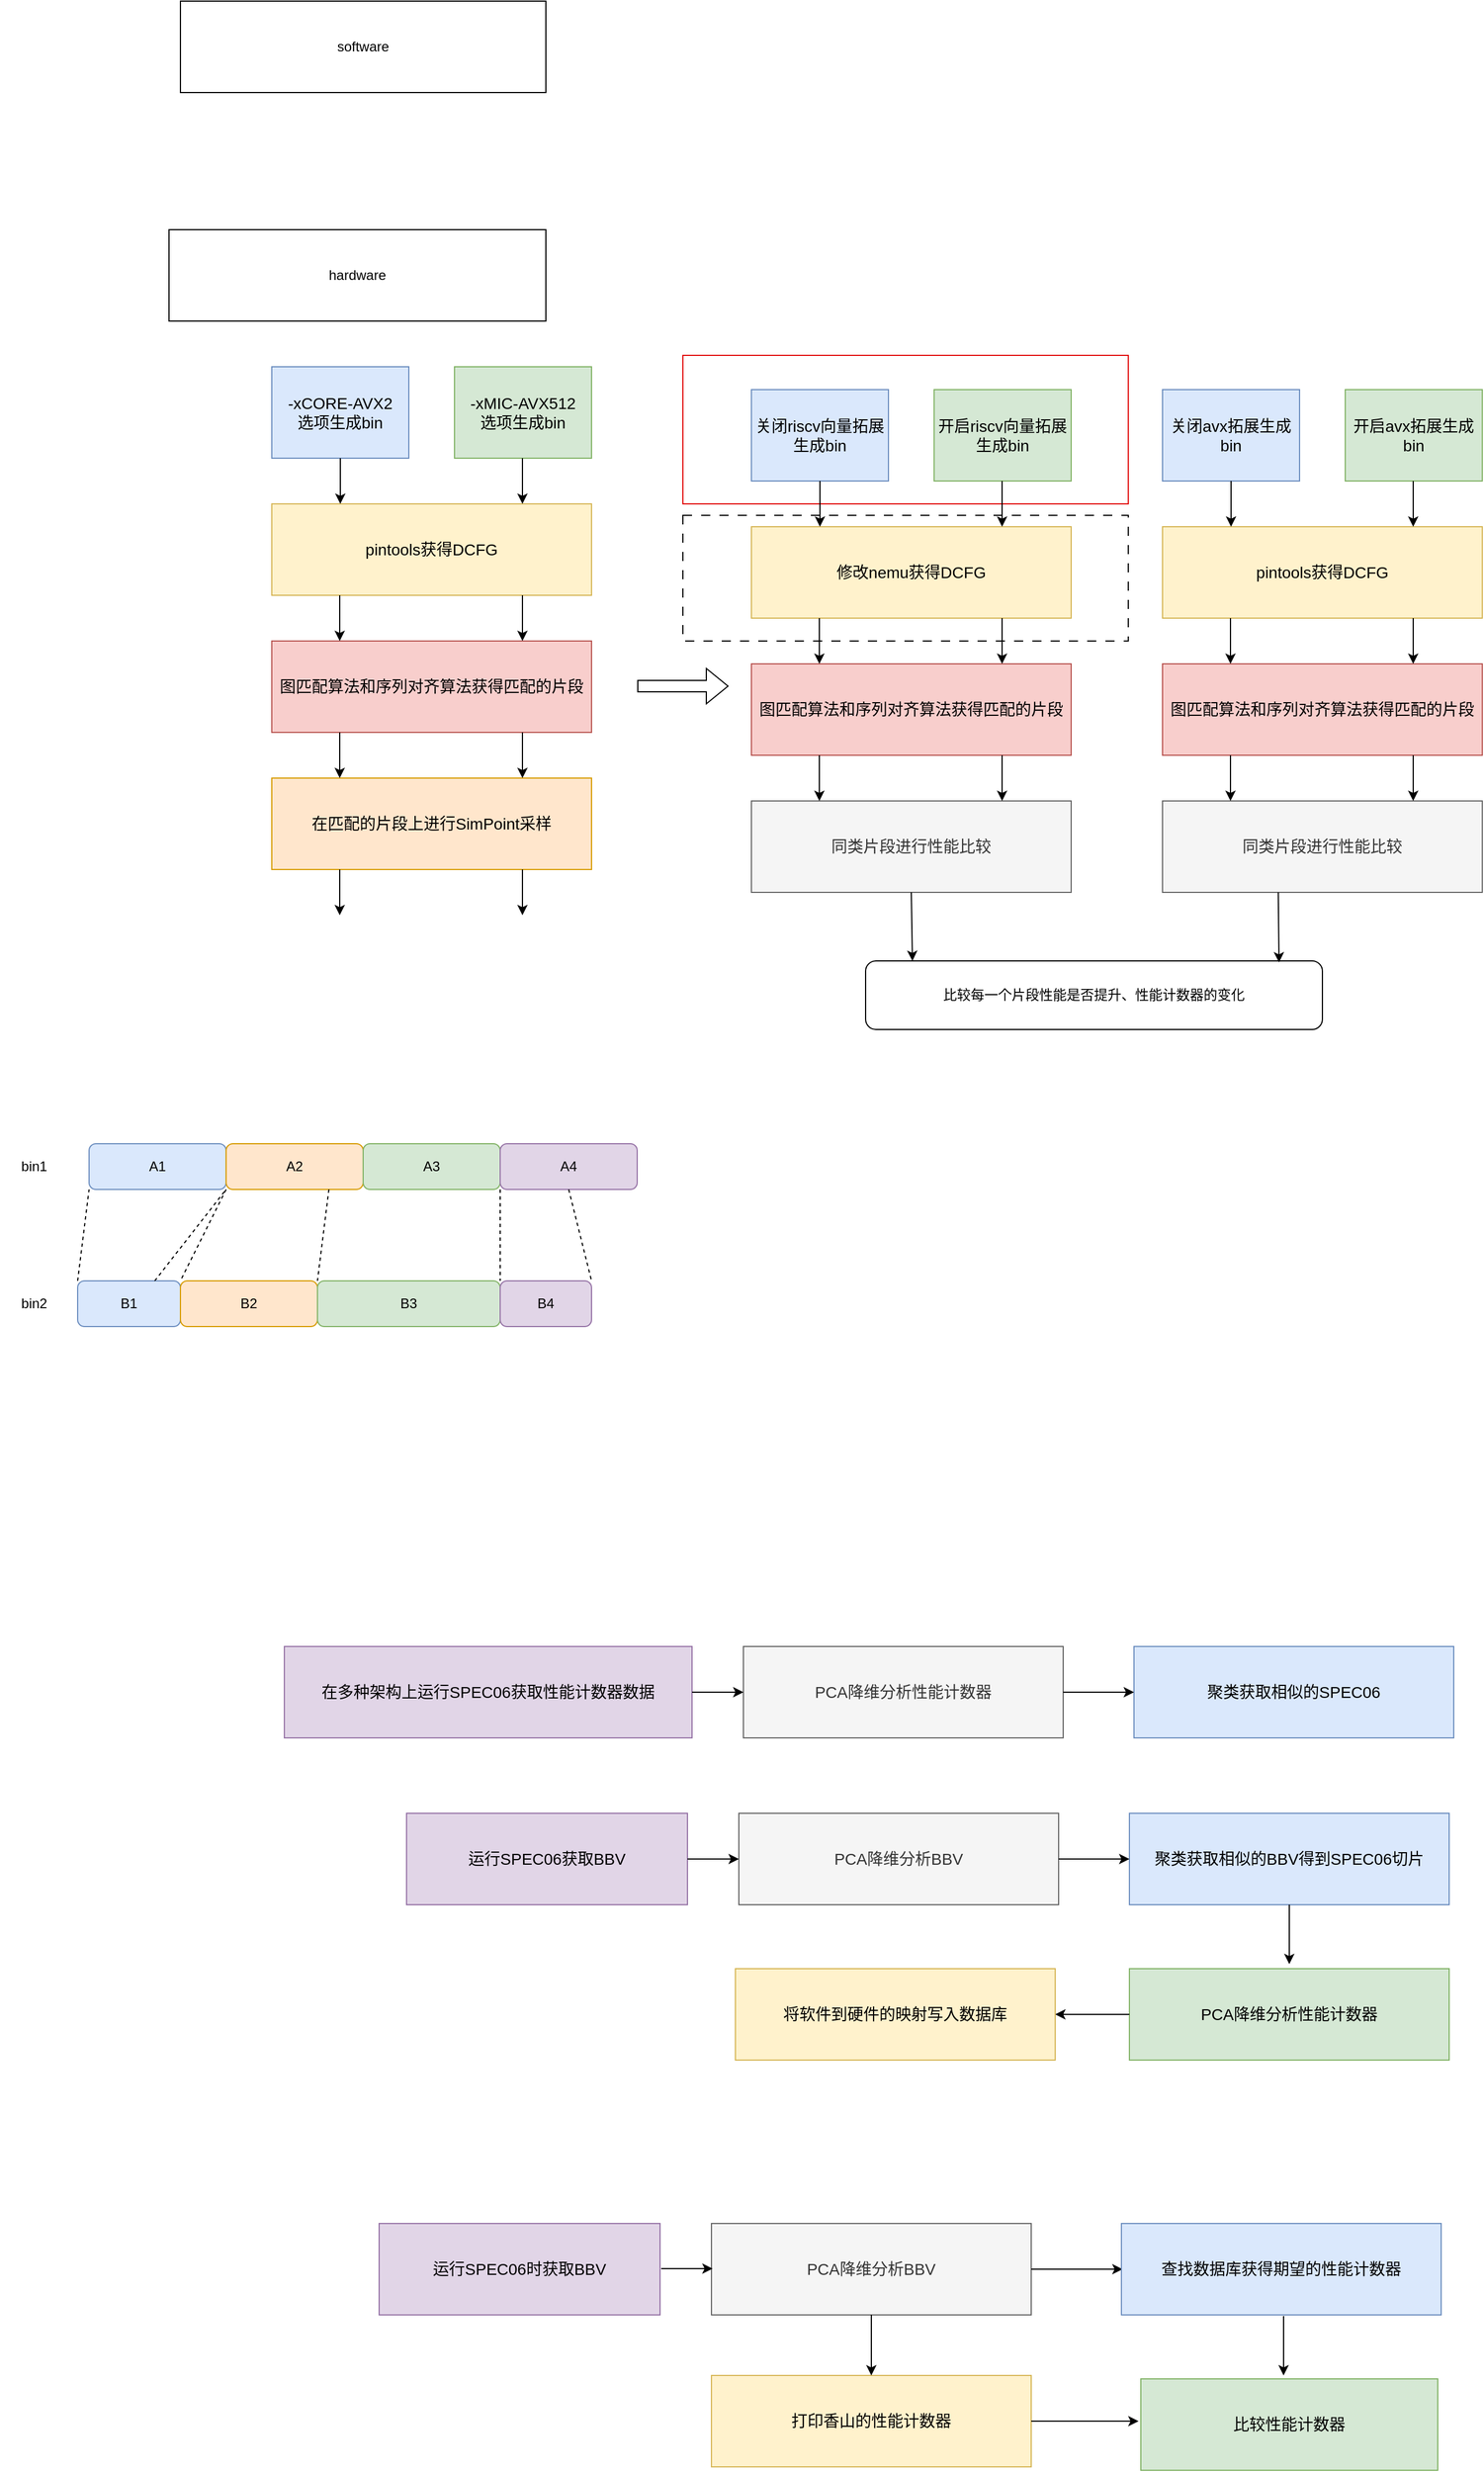 <mxfile version="24.8.6">
  <diagram name="第 1 页" id="i2iw0MnBpwWRf0WntCYD">
    <mxGraphModel dx="1972" dy="1853" grid="0" gridSize="10" guides="1" tooltips="1" connect="1" arrows="1" fold="1" page="0" pageScale="1" pageWidth="827" pageHeight="1169" math="0" shadow="0">
      <root>
        <mxCell id="0" />
        <mxCell id="1" parent="0" />
        <mxCell id="-V5eyxkP05oD3qSyahIk-59" value="" style="rounded=0;whiteSpace=wrap;html=1;strokeColor=#000000;dashed=1;dashPattern=8 8;" parent="1" vertex="1">
          <mxGeometry x="640" y="690" width="390" height="110" as="geometry" />
        </mxCell>
        <mxCell id="-V5eyxkP05oD3qSyahIk-57" value="" style="rounded=0;whiteSpace=wrap;html=1;strokeColor=#e10909;" parent="1" vertex="1">
          <mxGeometry x="640" y="550" width="390" height="130" as="geometry" />
        </mxCell>
        <mxCell id="-V5eyxkP05oD3qSyahIk-1" value="software" style="rounded=0;whiteSpace=wrap;html=1;" parent="1" vertex="1">
          <mxGeometry x="200" y="240" width="320" height="80" as="geometry" />
        </mxCell>
        <mxCell id="-V5eyxkP05oD3qSyahIk-2" value="hardware" style="rounded=0;whiteSpace=wrap;html=1;" parent="1" vertex="1">
          <mxGeometry x="190" y="440" width="330" height="80" as="geometry" />
        </mxCell>
        <mxCell id="-V5eyxkP05oD3qSyahIk-4" value="&lt;font style=&quot;font-size: 14px;&quot;&gt;pintools获得DCFG&lt;/font&gt;" style="rounded=0;whiteSpace=wrap;html=1;fillColor=#fff2cc;strokeColor=#d6b656;" parent="1" vertex="1">
          <mxGeometry x="280" y="680" width="280" height="80" as="geometry" />
        </mxCell>
        <mxCell id="-V5eyxkP05oD3qSyahIk-5" value="&lt;font style=&quot;font-size: 14px;&quot;&gt;-xCORE-AVX2&lt;/font&gt;&lt;div&gt;&lt;font style=&quot;font-size: 14px;&quot;&gt;选项&lt;/font&gt;&lt;span style=&quot;font-size: 14px; background-color: initial;&quot;&gt;生成bin&lt;/span&gt;&lt;/div&gt;" style="rounded=0;whiteSpace=wrap;html=1;fillColor=#dae8fc;strokeColor=#6c8ebf;" parent="1" vertex="1">
          <mxGeometry x="280" y="560" width="120" height="80" as="geometry" />
        </mxCell>
        <mxCell id="-V5eyxkP05oD3qSyahIk-6" value="&lt;font style=&quot;font-size: 14px;&quot;&gt;-xMIC-AVX512&lt;/font&gt;&lt;div style=&quot;font-size: 14px;&quot;&gt;&lt;font style=&quot;font-size: 14px;&quot;&gt;选项&lt;span style=&quot;background-color: initial;&quot;&gt;生成bin&lt;/span&gt;&lt;/font&gt;&lt;/div&gt;" style="rounded=0;whiteSpace=wrap;html=1;fillColor=#d5e8d4;strokeColor=#82b366;" parent="1" vertex="1">
          <mxGeometry x="440" y="560" width="120" height="80" as="geometry" />
        </mxCell>
        <mxCell id="-V5eyxkP05oD3qSyahIk-7" value="&lt;font style=&quot;font-size: 14px;&quot;&gt;图匹配算法和序列对齐算法获得匹配的片段&lt;/font&gt;" style="rounded=0;whiteSpace=wrap;html=1;fillColor=#f8cecc;strokeColor=#b85450;" parent="1" vertex="1">
          <mxGeometry x="280" y="800" width="280" height="80" as="geometry" />
        </mxCell>
        <mxCell id="-V5eyxkP05oD3qSyahIk-8" value="&lt;font style=&quot;font-size: 14px;&quot;&gt;在匹配的片段上进行SimPoint采样&lt;/font&gt;" style="rounded=0;whiteSpace=wrap;html=1;fillColor=#ffe6cc;strokeColor=#d79b00;" parent="1" vertex="1">
          <mxGeometry x="280" y="920" width="280" height="80" as="geometry" />
        </mxCell>
        <mxCell id="-V5eyxkP05oD3qSyahIk-10" value="&lt;font style=&quot;font-size: 14px;&quot;&gt;在多种架构上运行SPEC06获取性能计数器数据&lt;/font&gt;" style="rounded=0;whiteSpace=wrap;html=1;fillColor=#e1d5e7;strokeColor=#9673a6;" parent="1" vertex="1">
          <mxGeometry x="291" y="1680" width="357" height="80" as="geometry" />
        </mxCell>
        <mxCell id="-V5eyxkP05oD3qSyahIk-11" value="" style="endArrow=classic;html=1;rounded=0;exitX=0.5;exitY=1;exitDx=0;exitDy=0;" parent="1" source="-V5eyxkP05oD3qSyahIk-5" edge="1">
          <mxGeometry width="50" height="50" relative="1" as="geometry">
            <mxPoint x="420" y="710" as="sourcePoint" />
            <mxPoint x="340" y="680" as="targetPoint" />
          </mxGeometry>
        </mxCell>
        <mxCell id="-V5eyxkP05oD3qSyahIk-13" value="" style="endArrow=classic;html=1;rounded=0;exitX=0.5;exitY=1;exitDx=0;exitDy=0;" parent="1" edge="1">
          <mxGeometry width="50" height="50" relative="1" as="geometry">
            <mxPoint x="339.5" y="760" as="sourcePoint" />
            <mxPoint x="339.5" y="800" as="targetPoint" />
          </mxGeometry>
        </mxCell>
        <mxCell id="-V5eyxkP05oD3qSyahIk-16" value="" style="endArrow=classic;html=1;rounded=0;exitX=0.5;exitY=1;exitDx=0;exitDy=0;" parent="1" edge="1">
          <mxGeometry width="50" height="50" relative="1" as="geometry">
            <mxPoint x="499.5" y="640" as="sourcePoint" />
            <mxPoint x="499.5" y="680" as="targetPoint" />
          </mxGeometry>
        </mxCell>
        <mxCell id="-V5eyxkP05oD3qSyahIk-17" value="" style="endArrow=classic;html=1;rounded=0;exitX=0.5;exitY=1;exitDx=0;exitDy=0;" parent="1" edge="1">
          <mxGeometry width="50" height="50" relative="1" as="geometry">
            <mxPoint x="499.5" y="760" as="sourcePoint" />
            <mxPoint x="499.5" y="800" as="targetPoint" />
          </mxGeometry>
        </mxCell>
        <mxCell id="-V5eyxkP05oD3qSyahIk-18" value="" style="endArrow=classic;html=1;rounded=0;exitX=0.5;exitY=1;exitDx=0;exitDy=0;" parent="1" edge="1">
          <mxGeometry width="50" height="50" relative="1" as="geometry">
            <mxPoint x="339.5" y="880" as="sourcePoint" />
            <mxPoint x="339.5" y="920" as="targetPoint" />
          </mxGeometry>
        </mxCell>
        <mxCell id="-V5eyxkP05oD3qSyahIk-19" value="" style="endArrow=classic;html=1;rounded=0;exitX=0.5;exitY=1;exitDx=0;exitDy=0;" parent="1" edge="1">
          <mxGeometry width="50" height="50" relative="1" as="geometry">
            <mxPoint x="339.5" y="1000" as="sourcePoint" />
            <mxPoint x="339.5" y="1040" as="targetPoint" />
          </mxGeometry>
        </mxCell>
        <mxCell id="-V5eyxkP05oD3qSyahIk-20" value="" style="endArrow=classic;html=1;rounded=0;exitX=0.5;exitY=1;exitDx=0;exitDy=0;" parent="1" edge="1">
          <mxGeometry width="50" height="50" relative="1" as="geometry">
            <mxPoint x="499.5" y="880" as="sourcePoint" />
            <mxPoint x="499.5" y="920" as="targetPoint" />
          </mxGeometry>
        </mxCell>
        <mxCell id="-V5eyxkP05oD3qSyahIk-21" value="" style="endArrow=classic;html=1;rounded=0;exitX=0.5;exitY=1;exitDx=0;exitDy=0;" parent="1" edge="1">
          <mxGeometry width="50" height="50" relative="1" as="geometry">
            <mxPoint x="499.5" y="1000" as="sourcePoint" />
            <mxPoint x="499.5" y="1040" as="targetPoint" />
          </mxGeometry>
        </mxCell>
        <mxCell id="-V5eyxkP05oD3qSyahIk-23" value="A1" style="rounded=1;whiteSpace=wrap;html=1;fillColor=#dae8fc;strokeColor=#6c8ebf;" parent="1" vertex="1">
          <mxGeometry x="120" y="1240" width="120" height="40" as="geometry" />
        </mxCell>
        <mxCell id="-V5eyxkP05oD3qSyahIk-24" value="A2" style="rounded=1;whiteSpace=wrap;html=1;fillColor=#ffe6cc;strokeColor=#d79b00;" parent="1" vertex="1">
          <mxGeometry x="240" y="1240" width="120" height="40" as="geometry" />
        </mxCell>
        <mxCell id="-V5eyxkP05oD3qSyahIk-25" value="A3" style="rounded=1;whiteSpace=wrap;html=1;fillColor=#d5e8d4;strokeColor=#82b366;" parent="1" vertex="1">
          <mxGeometry x="360" y="1240" width="120" height="40" as="geometry" />
        </mxCell>
        <mxCell id="-V5eyxkP05oD3qSyahIk-26" value="A4" style="rounded=1;whiteSpace=wrap;html=1;fillColor=#e1d5e7;strokeColor=#9673a6;" parent="1" vertex="1">
          <mxGeometry x="480" y="1240" width="120" height="40" as="geometry" />
        </mxCell>
        <mxCell id="-V5eyxkP05oD3qSyahIk-27" value="B1" style="rounded=1;whiteSpace=wrap;html=1;fillColor=#dae8fc;strokeColor=#6c8ebf;" parent="1" vertex="1">
          <mxGeometry x="110" y="1360" width="90" height="40" as="geometry" />
        </mxCell>
        <mxCell id="-V5eyxkP05oD3qSyahIk-28" value="B2" style="rounded=1;whiteSpace=wrap;html=1;fillColor=#ffe6cc;strokeColor=#d79b00;" parent="1" vertex="1">
          <mxGeometry x="200" y="1360" width="120" height="40" as="geometry" />
        </mxCell>
        <mxCell id="-V5eyxkP05oD3qSyahIk-29" value="B3" style="rounded=1;whiteSpace=wrap;html=1;fillColor=#d5e8d4;strokeColor=#82b366;" parent="1" vertex="1">
          <mxGeometry x="320" y="1360" width="160" height="40" as="geometry" />
        </mxCell>
        <mxCell id="-V5eyxkP05oD3qSyahIk-33" value="B4" style="rounded=1;whiteSpace=wrap;html=1;fillColor=#e1d5e7;strokeColor=#9673a6;" parent="1" vertex="1">
          <mxGeometry x="480" y="1360" width="80" height="40" as="geometry" />
        </mxCell>
        <mxCell id="-V5eyxkP05oD3qSyahIk-34" value="" style="endArrow=none;dashed=1;html=1;rounded=0;exitX=0;exitY=0;exitDx=0;exitDy=0;entryX=0;entryY=1;entryDx=0;entryDy=0;" parent="1" source="-V5eyxkP05oD3qSyahIk-27" target="-V5eyxkP05oD3qSyahIk-23" edge="1">
          <mxGeometry width="50" height="50" relative="1" as="geometry">
            <mxPoint x="420" y="1200" as="sourcePoint" />
            <mxPoint x="470" y="1150" as="targetPoint" />
          </mxGeometry>
        </mxCell>
        <mxCell id="-V5eyxkP05oD3qSyahIk-35" value="" style="endArrow=none;dashed=1;html=1;rounded=0;exitX=0.75;exitY=0;exitDx=0;exitDy=0;entryX=0;entryY=1;entryDx=0;entryDy=0;" parent="1" source="-V5eyxkP05oD3qSyahIk-27" target="-V5eyxkP05oD3qSyahIk-24" edge="1">
          <mxGeometry width="50" height="50" relative="1" as="geometry">
            <mxPoint x="420" y="1200" as="sourcePoint" />
            <mxPoint x="470" y="1150" as="targetPoint" />
          </mxGeometry>
        </mxCell>
        <mxCell id="-V5eyxkP05oD3qSyahIk-38" value="" style="endArrow=none;dashed=1;html=1;rounded=0;exitX=1;exitY=1;exitDx=0;exitDy=0;entryX=0;entryY=0;entryDx=0;entryDy=0;" parent="1" source="-V5eyxkP05oD3qSyahIk-25" target="-V5eyxkP05oD3qSyahIk-33" edge="1">
          <mxGeometry width="50" height="50" relative="1" as="geometry">
            <mxPoint x="420" y="1200" as="sourcePoint" />
            <mxPoint x="470" y="1150" as="targetPoint" />
          </mxGeometry>
        </mxCell>
        <mxCell id="-V5eyxkP05oD3qSyahIk-39" value="" style="endArrow=none;dashed=1;html=1;rounded=0;exitX=0.5;exitY=1;exitDx=0;exitDy=0;entryX=1;entryY=0;entryDx=0;entryDy=0;" parent="1" source="-V5eyxkP05oD3qSyahIk-26" target="-V5eyxkP05oD3qSyahIk-33" edge="1">
          <mxGeometry width="50" height="50" relative="1" as="geometry">
            <mxPoint x="420" y="1200" as="sourcePoint" />
            <mxPoint x="470" y="1150" as="targetPoint" />
          </mxGeometry>
        </mxCell>
        <mxCell id="-V5eyxkP05oD3qSyahIk-40" value="bin1" style="text;html=1;align=center;verticalAlign=middle;whiteSpace=wrap;rounded=0;" parent="1" vertex="1">
          <mxGeometry x="42" y="1245" width="60" height="30" as="geometry" />
        </mxCell>
        <mxCell id="-V5eyxkP05oD3qSyahIk-41" value="bin2" style="text;html=1;align=center;verticalAlign=middle;whiteSpace=wrap;rounded=0;" parent="1" vertex="1">
          <mxGeometry x="42" y="1365" width="60" height="30" as="geometry" />
        </mxCell>
        <mxCell id="-V5eyxkP05oD3qSyahIk-42" value="" style="shape=flexArrow;endArrow=classic;html=1;rounded=0;" parent="1" edge="1">
          <mxGeometry width="50" height="50" relative="1" as="geometry">
            <mxPoint x="600" y="839.5" as="sourcePoint" />
            <mxPoint x="680" y="839.5" as="targetPoint" />
          </mxGeometry>
        </mxCell>
        <mxCell id="-V5eyxkP05oD3qSyahIk-43" value="&lt;span style=&quot;font-size: 14px;&quot;&gt;修改nemu获得DCFG&lt;/span&gt;" style="rounded=0;whiteSpace=wrap;html=1;fillColor=#fff2cc;strokeColor=#d6b656;" parent="1" vertex="1">
          <mxGeometry x="700" y="700" width="280" height="80" as="geometry" />
        </mxCell>
        <mxCell id="-V5eyxkP05oD3qSyahIk-44" value="&lt;span style=&quot;font-size: 14px;&quot;&gt;关闭riscv向量拓展生成bin&lt;/span&gt;" style="rounded=0;whiteSpace=wrap;html=1;fillColor=#dae8fc;strokeColor=#6c8ebf;" parent="1" vertex="1">
          <mxGeometry x="700" y="580" width="120" height="80" as="geometry" />
        </mxCell>
        <mxCell id="-V5eyxkP05oD3qSyahIk-45" value="&lt;span style=&quot;font-size: 14px;&quot;&gt;开启riscv向量拓展生成bin&lt;/span&gt;" style="rounded=0;whiteSpace=wrap;html=1;fillColor=#d5e8d4;strokeColor=#82b366;" parent="1" vertex="1">
          <mxGeometry x="860" y="580" width="120" height="80" as="geometry" />
        </mxCell>
        <mxCell id="-V5eyxkP05oD3qSyahIk-46" value="&lt;font style=&quot;font-size: 14px;&quot;&gt;图匹配算法和序列对齐算法获得匹配的片段&lt;/font&gt;" style="rounded=0;whiteSpace=wrap;html=1;fillColor=#f8cecc;strokeColor=#b85450;" parent="1" vertex="1">
          <mxGeometry x="700" y="820" width="280" height="80" as="geometry" />
        </mxCell>
        <mxCell id="-V5eyxkP05oD3qSyahIk-47" value="&lt;span style=&quot;font-size: 14px;&quot;&gt;同类片段进行性能比较&lt;/span&gt;" style="rounded=0;whiteSpace=wrap;html=1;fillColor=#f5f5f5;strokeColor=#666666;fontColor=#333333;" parent="1" vertex="1">
          <mxGeometry x="700" y="940" width="280" height="80" as="geometry" />
        </mxCell>
        <mxCell id="-V5eyxkP05oD3qSyahIk-49" value="" style="endArrow=classic;html=1;rounded=0;exitX=0.5;exitY=1;exitDx=0;exitDy=0;" parent="1" source="-V5eyxkP05oD3qSyahIk-44" edge="1">
          <mxGeometry width="50" height="50" relative="1" as="geometry">
            <mxPoint x="840" y="730" as="sourcePoint" />
            <mxPoint x="760" y="700" as="targetPoint" />
          </mxGeometry>
        </mxCell>
        <mxCell id="-V5eyxkP05oD3qSyahIk-50" value="" style="endArrow=classic;html=1;rounded=0;exitX=0.5;exitY=1;exitDx=0;exitDy=0;" parent="1" edge="1">
          <mxGeometry width="50" height="50" relative="1" as="geometry">
            <mxPoint x="759.5" y="780" as="sourcePoint" />
            <mxPoint x="759.5" y="820" as="targetPoint" />
          </mxGeometry>
        </mxCell>
        <mxCell id="-V5eyxkP05oD3qSyahIk-51" value="" style="endArrow=classic;html=1;rounded=0;exitX=0.5;exitY=1;exitDx=0;exitDy=0;" parent="1" edge="1">
          <mxGeometry width="50" height="50" relative="1" as="geometry">
            <mxPoint x="919.5" y="660" as="sourcePoint" />
            <mxPoint x="919.5" y="700" as="targetPoint" />
          </mxGeometry>
        </mxCell>
        <mxCell id="-V5eyxkP05oD3qSyahIk-52" value="" style="endArrow=classic;html=1;rounded=0;exitX=0.5;exitY=1;exitDx=0;exitDy=0;" parent="1" edge="1">
          <mxGeometry width="50" height="50" relative="1" as="geometry">
            <mxPoint x="919.5" y="780" as="sourcePoint" />
            <mxPoint x="919.5" y="820" as="targetPoint" />
          </mxGeometry>
        </mxCell>
        <mxCell id="-V5eyxkP05oD3qSyahIk-53" value="" style="endArrow=classic;html=1;rounded=0;exitX=0.5;exitY=1;exitDx=0;exitDy=0;" parent="1" edge="1">
          <mxGeometry width="50" height="50" relative="1" as="geometry">
            <mxPoint x="759.5" y="900" as="sourcePoint" />
            <mxPoint x="759.5" y="940" as="targetPoint" />
          </mxGeometry>
        </mxCell>
        <mxCell id="-V5eyxkP05oD3qSyahIk-55" value="" style="endArrow=classic;html=1;rounded=0;exitX=0.5;exitY=1;exitDx=0;exitDy=0;" parent="1" edge="1">
          <mxGeometry width="50" height="50" relative="1" as="geometry">
            <mxPoint x="919.5" y="900" as="sourcePoint" />
            <mxPoint x="919.5" y="940" as="targetPoint" />
          </mxGeometry>
        </mxCell>
        <mxCell id="-V5eyxkP05oD3qSyahIk-62" value="&lt;span style=&quot;font-size: 14px;&quot;&gt;pintools获得DCFG&lt;/span&gt;" style="rounded=0;whiteSpace=wrap;html=1;fillColor=#fff2cc;strokeColor=#d6b656;" parent="1" vertex="1">
          <mxGeometry x="1060" y="700" width="280" height="80" as="geometry" />
        </mxCell>
        <mxCell id="-V5eyxkP05oD3qSyahIk-63" value="&lt;span style=&quot;font-size: 14px;&quot;&gt;关闭avx拓展生成bin&lt;/span&gt;" style="rounded=0;whiteSpace=wrap;html=1;fillColor=#dae8fc;strokeColor=#6c8ebf;" parent="1" vertex="1">
          <mxGeometry x="1060" y="580" width="120" height="80" as="geometry" />
        </mxCell>
        <mxCell id="-V5eyxkP05oD3qSyahIk-64" value="&lt;span style=&quot;font-size: 14px;&quot;&gt;开启avx拓展生成bin&lt;/span&gt;" style="rounded=0;whiteSpace=wrap;html=1;fillColor=#d5e8d4;strokeColor=#82b366;" parent="1" vertex="1">
          <mxGeometry x="1220" y="580" width="120" height="80" as="geometry" />
        </mxCell>
        <mxCell id="-V5eyxkP05oD3qSyahIk-65" value="&lt;font style=&quot;font-size: 14px;&quot;&gt;图匹配算法和序列对齐算法获得匹配的片段&lt;/font&gt;" style="rounded=0;whiteSpace=wrap;html=1;fillColor=#f8cecc;strokeColor=#b85450;" parent="1" vertex="1">
          <mxGeometry x="1060" y="820" width="280" height="80" as="geometry" />
        </mxCell>
        <mxCell id="-V5eyxkP05oD3qSyahIk-66" value="&lt;span style=&quot;font-size: 14px;&quot;&gt;同类片段进行性能比较&lt;/span&gt;" style="rounded=0;whiteSpace=wrap;html=1;fillColor=#f5f5f5;strokeColor=#666666;fontColor=#333333;" parent="1" vertex="1">
          <mxGeometry x="1060" y="940" width="280" height="80" as="geometry" />
        </mxCell>
        <mxCell id="-V5eyxkP05oD3qSyahIk-67" value="" style="endArrow=classic;html=1;rounded=0;exitX=0.5;exitY=1;exitDx=0;exitDy=0;" parent="1" source="-V5eyxkP05oD3qSyahIk-63" edge="1">
          <mxGeometry width="50" height="50" relative="1" as="geometry">
            <mxPoint x="1200" y="730" as="sourcePoint" />
            <mxPoint x="1120" y="700" as="targetPoint" />
          </mxGeometry>
        </mxCell>
        <mxCell id="-V5eyxkP05oD3qSyahIk-68" value="" style="endArrow=classic;html=1;rounded=0;exitX=0.5;exitY=1;exitDx=0;exitDy=0;" parent="1" edge="1">
          <mxGeometry width="50" height="50" relative="1" as="geometry">
            <mxPoint x="1119.5" y="780" as="sourcePoint" />
            <mxPoint x="1119.5" y="820" as="targetPoint" />
          </mxGeometry>
        </mxCell>
        <mxCell id="-V5eyxkP05oD3qSyahIk-69" value="" style="endArrow=classic;html=1;rounded=0;exitX=0.5;exitY=1;exitDx=0;exitDy=0;" parent="1" edge="1">
          <mxGeometry width="50" height="50" relative="1" as="geometry">
            <mxPoint x="1279.5" y="660" as="sourcePoint" />
            <mxPoint x="1279.5" y="700" as="targetPoint" />
          </mxGeometry>
        </mxCell>
        <mxCell id="-V5eyxkP05oD3qSyahIk-70" value="" style="endArrow=classic;html=1;rounded=0;exitX=0.5;exitY=1;exitDx=0;exitDy=0;" parent="1" edge="1">
          <mxGeometry width="50" height="50" relative="1" as="geometry">
            <mxPoint x="1279.5" y="780" as="sourcePoint" />
            <mxPoint x="1279.5" y="820" as="targetPoint" />
          </mxGeometry>
        </mxCell>
        <mxCell id="-V5eyxkP05oD3qSyahIk-71" value="" style="endArrow=classic;html=1;rounded=0;exitX=0.5;exitY=1;exitDx=0;exitDy=0;" parent="1" edge="1">
          <mxGeometry width="50" height="50" relative="1" as="geometry">
            <mxPoint x="1119.5" y="900" as="sourcePoint" />
            <mxPoint x="1119.5" y="940" as="targetPoint" />
          </mxGeometry>
        </mxCell>
        <mxCell id="-V5eyxkP05oD3qSyahIk-72" value="" style="endArrow=classic;html=1;rounded=0;exitX=0.5;exitY=1;exitDx=0;exitDy=0;" parent="1" edge="1">
          <mxGeometry width="50" height="50" relative="1" as="geometry">
            <mxPoint x="1279.5" y="900" as="sourcePoint" />
            <mxPoint x="1279.5" y="940" as="targetPoint" />
          </mxGeometry>
        </mxCell>
        <mxCell id="-V5eyxkP05oD3qSyahIk-74" value="比较每一个片段性能是否提升、性能计数器的变化" style="rounded=1;whiteSpace=wrap;html=1;" parent="1" vertex="1">
          <mxGeometry x="800" y="1080" width="400" height="60" as="geometry" />
        </mxCell>
        <mxCell id="-V5eyxkP05oD3qSyahIk-75" value="" style="endArrow=classic;html=1;rounded=0;exitX=0.5;exitY=1;exitDx=0;exitDy=0;" parent="1" source="-V5eyxkP05oD3qSyahIk-47" edge="1">
          <mxGeometry width="50" height="50" relative="1" as="geometry">
            <mxPoint x="910" y="910" as="sourcePoint" />
            <mxPoint x="841" y="1080" as="targetPoint" />
          </mxGeometry>
        </mxCell>
        <mxCell id="-V5eyxkP05oD3qSyahIk-76" value="" style="endArrow=classic;html=1;rounded=0;exitX=0.362;exitY=1;exitDx=0;exitDy=0;exitPerimeter=0;entryX=0.905;entryY=0.022;entryDx=0;entryDy=0;entryPerimeter=0;" parent="1" source="-V5eyxkP05oD3qSyahIk-66" target="-V5eyxkP05oD3qSyahIk-74" edge="1">
          <mxGeometry width="50" height="50" relative="1" as="geometry">
            <mxPoint x="910" y="910" as="sourcePoint" />
            <mxPoint x="960" y="860" as="targetPoint" />
          </mxGeometry>
        </mxCell>
        <mxCell id="-V5eyxkP05oD3qSyahIk-77" value="" style="endArrow=none;dashed=1;html=1;rounded=0;exitX=0;exitY=1;exitDx=0;exitDy=0;entryX=0;entryY=0;entryDx=0;entryDy=0;" parent="1" source="-V5eyxkP05oD3qSyahIk-24" target="-V5eyxkP05oD3qSyahIk-28" edge="1">
          <mxGeometry width="50" height="50" relative="1" as="geometry">
            <mxPoint x="569" y="1058" as="sourcePoint" />
            <mxPoint x="619" y="1008" as="targetPoint" />
          </mxGeometry>
        </mxCell>
        <mxCell id="-V5eyxkP05oD3qSyahIk-78" value="" style="endArrow=none;dashed=1;html=1;rounded=0;exitX=0.75;exitY=1;exitDx=0;exitDy=0;entryX=1;entryY=0;entryDx=0;entryDy=0;" parent="1" source="-V5eyxkP05oD3qSyahIk-24" target="-V5eyxkP05oD3qSyahIk-28" edge="1">
          <mxGeometry width="50" height="50" relative="1" as="geometry">
            <mxPoint x="250" y="1290" as="sourcePoint" />
            <mxPoint x="210" y="1370" as="targetPoint" />
          </mxGeometry>
        </mxCell>
        <mxCell id="zMGi11s-x-DDY7156axo-2" value="&lt;span style=&quot;font-size: 14px;&quot;&gt;PCA降维分析性能计数器&lt;/span&gt;" style="rounded=0;whiteSpace=wrap;html=1;fillColor=#f5f5f5;strokeColor=#666666;fontColor=#333333;" vertex="1" parent="1">
          <mxGeometry x="693" y="1680" width="280" height="80" as="geometry" />
        </mxCell>
        <mxCell id="zMGi11s-x-DDY7156axo-3" value="&lt;span style=&quot;font-size: 14px;&quot;&gt;聚类获取相似的SPEC06&lt;/span&gt;" style="rounded=0;whiteSpace=wrap;html=1;fillColor=#dae8fc;strokeColor=#6c8ebf;" vertex="1" parent="1">
          <mxGeometry x="1035" y="1680" width="280" height="80" as="geometry" />
        </mxCell>
        <mxCell id="zMGi11s-x-DDY7156axo-4" value="&lt;font style=&quot;font-size: 14px;&quot;&gt;运行SPEC06获取BBV&lt;/font&gt;" style="rounded=0;whiteSpace=wrap;html=1;fillColor=#e1d5e7;strokeColor=#9673a6;" vertex="1" parent="1">
          <mxGeometry x="398" y="1826" width="246" height="80" as="geometry" />
        </mxCell>
        <mxCell id="zMGi11s-x-DDY7156axo-5" value="&lt;span style=&quot;font-size: 14px;&quot;&gt;PCA降维分析BBV&lt;/span&gt;" style="rounded=0;whiteSpace=wrap;html=1;fillColor=#f5f5f5;strokeColor=#666666;fontColor=#333333;" vertex="1" parent="1">
          <mxGeometry x="689" y="1826" width="280" height="80" as="geometry" />
        </mxCell>
        <mxCell id="zMGi11s-x-DDY7156axo-6" value="&lt;span style=&quot;font-size: 14px;&quot;&gt;聚类获取相似的BBV得到SPEC06切片&lt;/span&gt;" style="rounded=0;whiteSpace=wrap;html=1;fillColor=#dae8fc;strokeColor=#6c8ebf;" vertex="1" parent="1">
          <mxGeometry x="1031" y="1826" width="280" height="80" as="geometry" />
        </mxCell>
        <mxCell id="zMGi11s-x-DDY7156axo-7" value="" style="endArrow=classic;html=1;rounded=0;exitX=1;exitY=0.5;exitDx=0;exitDy=0;entryX=0;entryY=0.5;entryDx=0;entryDy=0;" edge="1" parent="1" source="-V5eyxkP05oD3qSyahIk-10" target="zMGi11s-x-DDY7156axo-2">
          <mxGeometry width="50" height="50" relative="1" as="geometry">
            <mxPoint x="794" y="1656" as="sourcePoint" />
            <mxPoint x="844" y="1606" as="targetPoint" />
          </mxGeometry>
        </mxCell>
        <mxCell id="zMGi11s-x-DDY7156axo-8" value="" style="endArrow=classic;html=1;rounded=0;exitX=1;exitY=0.5;exitDx=0;exitDy=0;entryX=0;entryY=0.5;entryDx=0;entryDy=0;" edge="1" parent="1" source="zMGi11s-x-DDY7156axo-2" target="zMGi11s-x-DDY7156axo-3">
          <mxGeometry width="50" height="50" relative="1" as="geometry">
            <mxPoint x="794" y="1656" as="sourcePoint" />
            <mxPoint x="844" y="1606" as="targetPoint" />
          </mxGeometry>
        </mxCell>
        <mxCell id="zMGi11s-x-DDY7156axo-9" value="" style="endArrow=classic;html=1;rounded=0;exitX=1;exitY=0.5;exitDx=0;exitDy=0;entryX=0;entryY=0.5;entryDx=0;entryDy=0;" edge="1" parent="1" source="zMGi11s-x-DDY7156axo-4" target="zMGi11s-x-DDY7156axo-5">
          <mxGeometry width="50" height="50" relative="1" as="geometry">
            <mxPoint x="794" y="1656" as="sourcePoint" />
            <mxPoint x="844" y="1606" as="targetPoint" />
          </mxGeometry>
        </mxCell>
        <mxCell id="zMGi11s-x-DDY7156axo-10" value="" style="endArrow=classic;html=1;rounded=0;exitX=1;exitY=0.5;exitDx=0;exitDy=0;entryX=0;entryY=0.5;entryDx=0;entryDy=0;" edge="1" parent="1" source="zMGi11s-x-DDY7156axo-5" target="zMGi11s-x-DDY7156axo-6">
          <mxGeometry width="50" height="50" relative="1" as="geometry">
            <mxPoint x="794" y="1656" as="sourcePoint" />
            <mxPoint x="844" y="1606" as="targetPoint" />
          </mxGeometry>
        </mxCell>
        <mxCell id="zMGi11s-x-DDY7156axo-11" value="" style="endArrow=classic;html=1;rounded=0;exitX=0.5;exitY=1;exitDx=0;exitDy=0;" edge="1" parent="1" source="zMGi11s-x-DDY7156axo-6">
          <mxGeometry width="50" height="50" relative="1" as="geometry">
            <mxPoint x="794" y="1656" as="sourcePoint" />
            <mxPoint x="1171" y="1958" as="targetPoint" />
          </mxGeometry>
        </mxCell>
        <mxCell id="zMGi11s-x-DDY7156axo-12" value="&lt;span style=&quot;font-size: 14px;&quot;&gt;PCA降维分析性能计数器&lt;/span&gt;" style="rounded=0;whiteSpace=wrap;html=1;fillColor=#d5e8d4;strokeColor=#82b366;" vertex="1" parent="1">
          <mxGeometry x="1031" y="1962" width="280" height="80" as="geometry" />
        </mxCell>
        <mxCell id="zMGi11s-x-DDY7156axo-13" value="" style="endArrow=classic;html=1;rounded=0;exitX=0;exitY=0.5;exitDx=0;exitDy=0;" edge="1" parent="1" source="zMGi11s-x-DDY7156axo-12" target="zMGi11s-x-DDY7156axo-14">
          <mxGeometry width="50" height="50" relative="1" as="geometry">
            <mxPoint x="794" y="1656" as="sourcePoint" />
            <mxPoint x="844" y="1606" as="targetPoint" />
          </mxGeometry>
        </mxCell>
        <mxCell id="zMGi11s-x-DDY7156axo-14" value="&lt;span style=&quot;font-size: 14px;&quot;&gt;将软件到硬件的映射写入数据库&lt;/span&gt;" style="rounded=0;whiteSpace=wrap;html=1;fillColor=#fff2cc;strokeColor=#d6b656;" vertex="1" parent="1">
          <mxGeometry x="686" y="1962" width="280" height="80" as="geometry" />
        </mxCell>
        <mxCell id="zMGi11s-x-DDY7156axo-15" value="&lt;font style=&quot;font-size: 14px;&quot;&gt;运行SPEC06时获取BBV&lt;/font&gt;" style="rounded=0;whiteSpace=wrap;html=1;fillColor=#e1d5e7;strokeColor=#9673a6;" vertex="1" parent="1">
          <mxGeometry x="374" y="2185" width="246" height="80" as="geometry" />
        </mxCell>
        <mxCell id="zMGi11s-x-DDY7156axo-17" value="&lt;span style=&quot;font-size: 14px;&quot;&gt;PCA降维分析BBV&lt;/span&gt;" style="rounded=0;whiteSpace=wrap;html=1;fillColor=#f5f5f5;strokeColor=#666666;fontColor=#333333;" vertex="1" parent="1">
          <mxGeometry x="665" y="2185" width="280" height="80" as="geometry" />
        </mxCell>
        <mxCell id="zMGi11s-x-DDY7156axo-18" value="" style="endArrow=classic;html=1;rounded=0;exitX=1;exitY=0.5;exitDx=0;exitDy=0;" edge="1" parent="1" source="zMGi11s-x-DDY7156axo-17">
          <mxGeometry width="50" height="50" relative="1" as="geometry">
            <mxPoint x="794" y="1989" as="sourcePoint" />
            <mxPoint x="1025" y="2225" as="targetPoint" />
          </mxGeometry>
        </mxCell>
        <mxCell id="zMGi11s-x-DDY7156axo-19" value="&lt;span style=&quot;font-size: 14px;&quot;&gt;查找数据库获得期望的性能计数器&lt;/span&gt;" style="rounded=0;whiteSpace=wrap;html=1;fillColor=#dae8fc;strokeColor=#6c8ebf;" vertex="1" parent="1">
          <mxGeometry x="1024" y="2185" width="280" height="80" as="geometry" />
        </mxCell>
        <mxCell id="zMGi11s-x-DDY7156axo-20" value="&lt;span style=&quot;font-size: 14px;&quot;&gt;打印香山的性能计数器&lt;/span&gt;" style="rounded=0;whiteSpace=wrap;html=1;fillColor=#fff2cc;strokeColor=#d6b656;" vertex="1" parent="1">
          <mxGeometry x="665" y="2318" width="280" height="80" as="geometry" />
        </mxCell>
        <mxCell id="zMGi11s-x-DDY7156axo-21" value="" style="endArrow=classic;html=1;rounded=0;exitX=0.5;exitY=1;exitDx=0;exitDy=0;entryX=0.5;entryY=0;entryDx=0;entryDy=0;" edge="1" parent="1" source="zMGi11s-x-DDY7156axo-17" target="zMGi11s-x-DDY7156axo-20">
          <mxGeometry width="50" height="50" relative="1" as="geometry">
            <mxPoint x="794" y="1989" as="sourcePoint" />
            <mxPoint x="844" y="1939" as="targetPoint" />
          </mxGeometry>
        </mxCell>
        <mxCell id="zMGi11s-x-DDY7156axo-22" value="" style="endArrow=classic;html=1;rounded=0;exitX=1;exitY=0.5;exitDx=0;exitDy=0;entryX=0;entryY=0.5;entryDx=0;entryDy=0;" edge="1" parent="1">
          <mxGeometry width="50" height="50" relative="1" as="geometry">
            <mxPoint x="621" y="2224.5" as="sourcePoint" />
            <mxPoint x="666" y="2224.5" as="targetPoint" />
          </mxGeometry>
        </mxCell>
        <mxCell id="zMGi11s-x-DDY7156axo-23" value="" style="endArrow=classic;html=1;rounded=0;exitX=1;exitY=0.5;exitDx=0;exitDy=0;" edge="1" parent="1" source="zMGi11s-x-DDY7156axo-20">
          <mxGeometry width="50" height="50" relative="1" as="geometry">
            <mxPoint x="794" y="1989" as="sourcePoint" />
            <mxPoint x="1039" y="2358" as="targetPoint" />
          </mxGeometry>
        </mxCell>
        <mxCell id="zMGi11s-x-DDY7156axo-25" value="&lt;span style=&quot;font-size: 14px;&quot;&gt;比较性能计数器&lt;/span&gt;" style="rounded=0;whiteSpace=wrap;html=1;fillColor=#d5e8d4;strokeColor=#82b366;" vertex="1" parent="1">
          <mxGeometry x="1041" y="2321" width="260" height="80" as="geometry" />
        </mxCell>
        <mxCell id="zMGi11s-x-DDY7156axo-26" value="" style="endArrow=classic;html=1;rounded=0;exitX=0.5;exitY=1;exitDx=0;exitDy=0;" edge="1" parent="1">
          <mxGeometry width="50" height="50" relative="1" as="geometry">
            <mxPoint x="1166" y="2266" as="sourcePoint" />
            <mxPoint x="1166" y="2318" as="targetPoint" />
          </mxGeometry>
        </mxCell>
      </root>
    </mxGraphModel>
  </diagram>
</mxfile>
